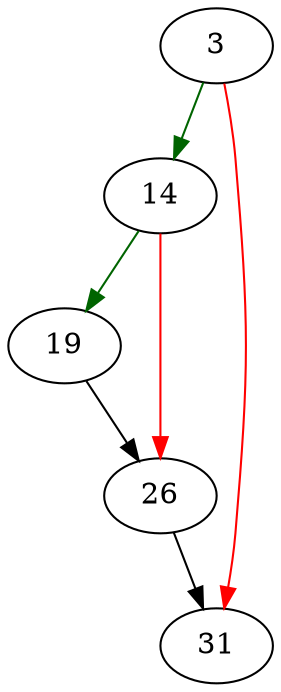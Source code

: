 strict digraph "cume_distStepFunc" {
	// Node definitions.
	3 [entry=true];
	14;
	31;
	19;
	26;

	// Edge definitions.
	3 -> 14 [
		color=darkgreen
		cond=true
	];
	3 -> 31 [
		color=red
		cond=false
	];
	14 -> 19 [
		color=darkgreen
		cond=true
	];
	14 -> 26 [
		color=red
		cond=false
	];
	19 -> 26;
	26 -> 31;
}